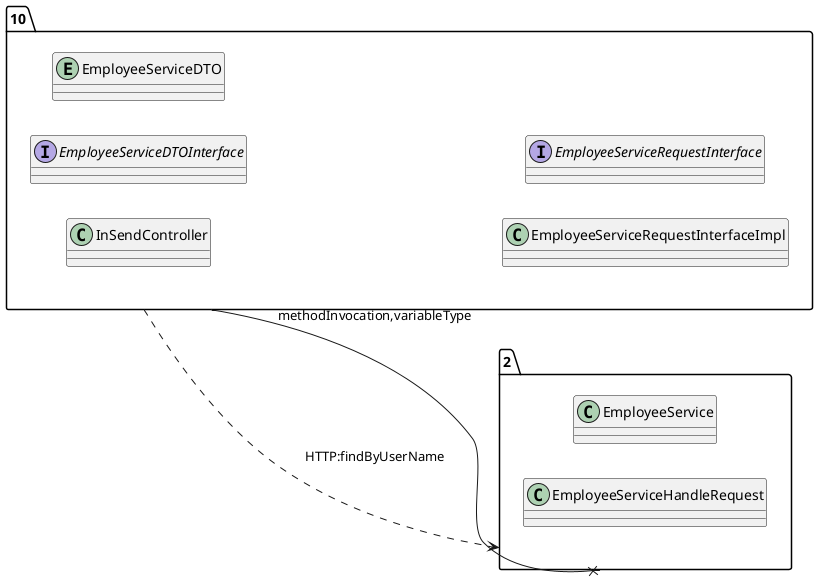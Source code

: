 @startuml 
allow_mixing
left to right direction
package "10"{
class InSendController
interface EmployeeServiceDTOInterface
entity EmployeeServiceDTO
class EmployeeServiceRequestInterfaceImpl
interface EmployeeServiceRequestInterface

}
package "2"{
class EmployeeService
class EmployeeServiceHandleRequest

}
"10" --x "2":methodInvocation,variableType
"10" ..> "2":HTTP:findByUserName
@enduml